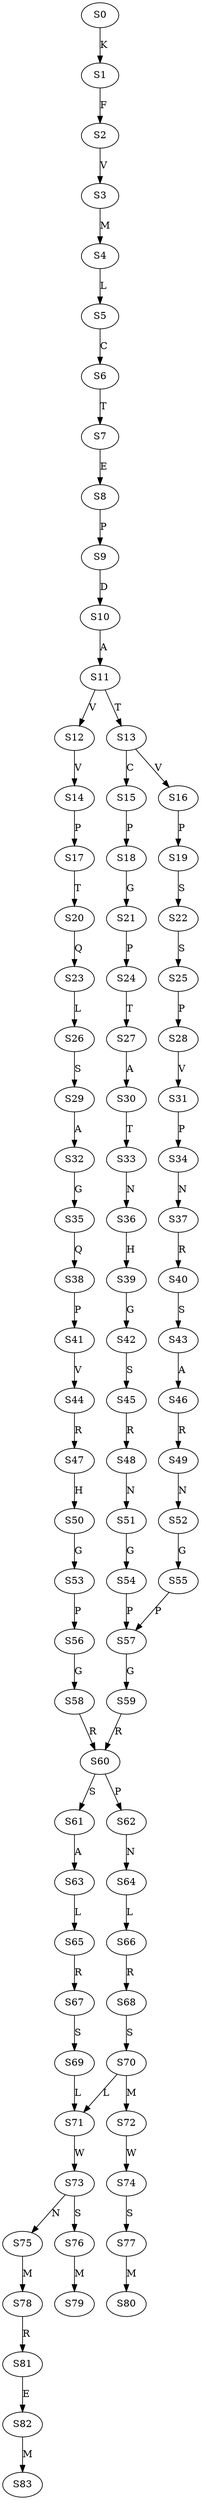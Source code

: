 strict digraph  {
	S0 -> S1 [ label = K ];
	S1 -> S2 [ label = F ];
	S2 -> S3 [ label = V ];
	S3 -> S4 [ label = M ];
	S4 -> S5 [ label = L ];
	S5 -> S6 [ label = C ];
	S6 -> S7 [ label = T ];
	S7 -> S8 [ label = E ];
	S8 -> S9 [ label = P ];
	S9 -> S10 [ label = D ];
	S10 -> S11 [ label = A ];
	S11 -> S12 [ label = V ];
	S11 -> S13 [ label = T ];
	S12 -> S14 [ label = V ];
	S13 -> S15 [ label = C ];
	S13 -> S16 [ label = V ];
	S14 -> S17 [ label = P ];
	S15 -> S18 [ label = P ];
	S16 -> S19 [ label = P ];
	S17 -> S20 [ label = T ];
	S18 -> S21 [ label = G ];
	S19 -> S22 [ label = S ];
	S20 -> S23 [ label = Q ];
	S21 -> S24 [ label = P ];
	S22 -> S25 [ label = S ];
	S23 -> S26 [ label = L ];
	S24 -> S27 [ label = T ];
	S25 -> S28 [ label = P ];
	S26 -> S29 [ label = S ];
	S27 -> S30 [ label = A ];
	S28 -> S31 [ label = V ];
	S29 -> S32 [ label = A ];
	S30 -> S33 [ label = T ];
	S31 -> S34 [ label = P ];
	S32 -> S35 [ label = G ];
	S33 -> S36 [ label = N ];
	S34 -> S37 [ label = N ];
	S35 -> S38 [ label = Q ];
	S36 -> S39 [ label = H ];
	S37 -> S40 [ label = R ];
	S38 -> S41 [ label = P ];
	S39 -> S42 [ label = G ];
	S40 -> S43 [ label = S ];
	S41 -> S44 [ label = V ];
	S42 -> S45 [ label = S ];
	S43 -> S46 [ label = A ];
	S44 -> S47 [ label = R ];
	S45 -> S48 [ label = R ];
	S46 -> S49 [ label = R ];
	S47 -> S50 [ label = H ];
	S48 -> S51 [ label = N ];
	S49 -> S52 [ label = N ];
	S50 -> S53 [ label = G ];
	S51 -> S54 [ label = G ];
	S52 -> S55 [ label = G ];
	S53 -> S56 [ label = P ];
	S54 -> S57 [ label = P ];
	S55 -> S57 [ label = P ];
	S56 -> S58 [ label = G ];
	S57 -> S59 [ label = G ];
	S58 -> S60 [ label = R ];
	S59 -> S60 [ label = R ];
	S60 -> S61 [ label = S ];
	S60 -> S62 [ label = P ];
	S61 -> S63 [ label = A ];
	S62 -> S64 [ label = N ];
	S63 -> S65 [ label = L ];
	S64 -> S66 [ label = L ];
	S65 -> S67 [ label = R ];
	S66 -> S68 [ label = R ];
	S67 -> S69 [ label = S ];
	S68 -> S70 [ label = S ];
	S69 -> S71 [ label = L ];
	S70 -> S72 [ label = M ];
	S70 -> S71 [ label = L ];
	S71 -> S73 [ label = W ];
	S72 -> S74 [ label = W ];
	S73 -> S75 [ label = N ];
	S73 -> S76 [ label = S ];
	S74 -> S77 [ label = S ];
	S75 -> S78 [ label = M ];
	S76 -> S79 [ label = M ];
	S77 -> S80 [ label = M ];
	S78 -> S81 [ label = R ];
	S81 -> S82 [ label = E ];
	S82 -> S83 [ label = M ];
}
